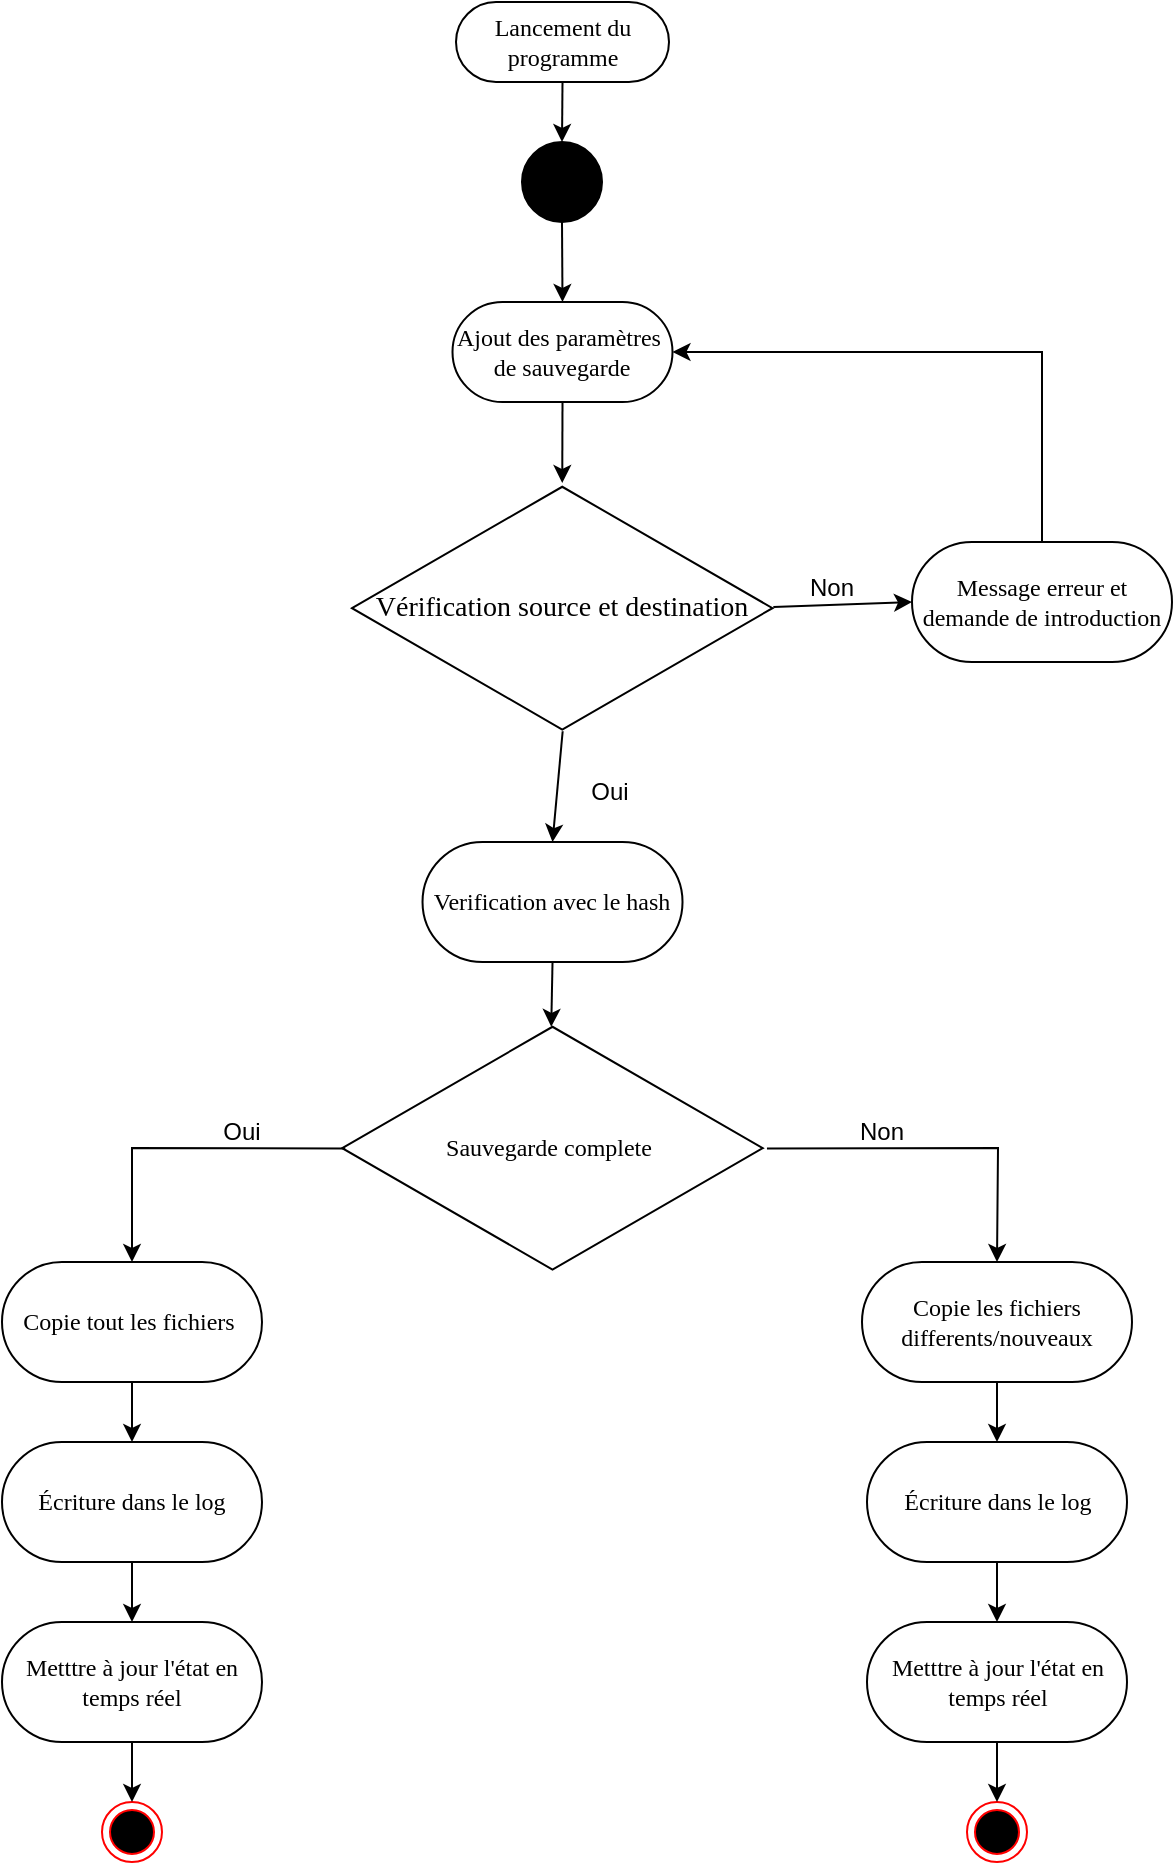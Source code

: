 <mxfile version="26.0.10">
  <diagram name="Page-1" id="0783ab3e-0a74-02c8-0abd-f7b4e66b4bec">
    <mxGraphModel dx="1235" dy="614" grid="1" gridSize="10" guides="1" tooltips="1" connect="1" arrows="1" fold="1" page="1" pageScale="1" pageWidth="850" pageHeight="1100" background="none" math="0" shadow="0">
      <root>
        <mxCell id="0" />
        <mxCell id="1" parent="0" />
        <mxCell id="XFO3UqyE0-xAka-Hm9kP-6" value="Lancement du programme" style="rounded=1;whiteSpace=wrap;html=1;shadow=0;comic=0;labelBackgroundColor=none;strokeWidth=1;fontFamily=Verdana;fontSize=12;align=center;arcSize=50;" vertex="1" parent="1">
          <mxGeometry x="372" y="100" width="106.5" height="40" as="geometry" />
        </mxCell>
        <mxCell id="XFO3UqyE0-xAka-Hm9kP-8" value="" style="ellipse;whiteSpace=wrap;html=1;rounded=0;shadow=0;comic=0;labelBackgroundColor=none;strokeWidth=1;fillColor=#000000;fontFamily=Verdana;fontSize=12;align=center;" vertex="1" parent="1">
          <mxGeometry x="405" y="170" width="40" height="40" as="geometry" />
        </mxCell>
        <mxCell id="XFO3UqyE0-xAka-Hm9kP-9" value="&lt;font face=&quot;Verdana&quot; style=&quot;font-size: 14px;&quot;&gt;&amp;nbsp;Vérification source et destination&amp;nbsp;&lt;/font&gt;" style="html=1;whiteSpace=wrap;aspect=fixed;shape=isoRectangle;" vertex="1" parent="1">
          <mxGeometry x="320" y="340" width="210.25" height="126.15" as="geometry" />
        </mxCell>
        <mxCell id="XFO3UqyE0-xAka-Hm9kP-11" value="" style="endArrow=classic;html=1;rounded=0;exitX=0.5;exitY=1;exitDx=0;exitDy=0;entryX=0.5;entryY=0;entryDx=0;entryDy=0;" edge="1" parent="1" source="XFO3UqyE0-xAka-Hm9kP-6" target="XFO3UqyE0-xAka-Hm9kP-8">
          <mxGeometry width="50" height="50" relative="1" as="geometry">
            <mxPoint x="400" y="310" as="sourcePoint" />
            <mxPoint x="450" y="260" as="targetPoint" />
          </mxGeometry>
        </mxCell>
        <mxCell id="XFO3UqyE0-xAka-Hm9kP-12" value="Ajout des&amp;nbsp;paramètres&amp;nbsp; de sauvegarde" style="rounded=1;whiteSpace=wrap;html=1;shadow=0;comic=0;labelBackgroundColor=none;strokeWidth=1;fontFamily=Verdana;fontSize=12;align=center;arcSize=50;" vertex="1" parent="1">
          <mxGeometry x="370.25" y="250" width="110" height="50" as="geometry" />
        </mxCell>
        <mxCell id="XFO3UqyE0-xAka-Hm9kP-13" value="" style="endArrow=classic;html=1;rounded=0;exitX=0.5;exitY=1;exitDx=0;exitDy=0;entryX=0.5;entryY=0;entryDx=0;entryDy=0;" edge="1" parent="1" source="XFO3UqyE0-xAka-Hm9kP-8" target="XFO3UqyE0-xAka-Hm9kP-12">
          <mxGeometry width="50" height="50" relative="1" as="geometry">
            <mxPoint x="400" y="310" as="sourcePoint" />
            <mxPoint x="450" y="260" as="targetPoint" />
          </mxGeometry>
        </mxCell>
        <mxCell id="XFO3UqyE0-xAka-Hm9kP-14" value="" style="endArrow=classic;html=1;rounded=0;exitX=0.5;exitY=1;exitDx=0;exitDy=0;entryX=0.5;entryY=0.004;entryDx=0;entryDy=0;entryPerimeter=0;" edge="1" parent="1" source="XFO3UqyE0-xAka-Hm9kP-12" target="XFO3UqyE0-xAka-Hm9kP-9">
          <mxGeometry width="50" height="50" relative="1" as="geometry">
            <mxPoint x="400" y="310" as="sourcePoint" />
            <mxPoint x="450" y="260" as="targetPoint" />
          </mxGeometry>
        </mxCell>
        <mxCell id="XFO3UqyE0-xAka-Hm9kP-15" value="Message erreur et demande de introduction" style="rounded=1;whiteSpace=wrap;html=1;shadow=0;comic=0;labelBackgroundColor=none;strokeWidth=1;fontFamily=Verdana;fontSize=12;align=center;arcSize=50;" vertex="1" parent="1">
          <mxGeometry x="600" y="370" width="130" height="60" as="geometry" />
        </mxCell>
        <mxCell id="XFO3UqyE0-xAka-Hm9kP-16" value="" style="endArrow=classic;html=1;rounded=0;entryX=0;entryY=0.5;entryDx=0;entryDy=0;exitX=1.002;exitY=0.495;exitDx=0;exitDy=0;exitPerimeter=0;" edge="1" parent="1" source="XFO3UqyE0-xAka-Hm9kP-9" target="XFO3UqyE0-xAka-Hm9kP-15">
          <mxGeometry width="50" height="50" relative="1" as="geometry">
            <mxPoint x="360" y="430" as="sourcePoint" />
            <mxPoint x="410" y="380" as="targetPoint" />
          </mxGeometry>
        </mxCell>
        <mxCell id="XFO3UqyE0-xAka-Hm9kP-17" value="Non" style="text;html=1;align=center;verticalAlign=middle;whiteSpace=wrap;rounded=0;" vertex="1" parent="1">
          <mxGeometry x="530.25" y="378.07" width="60" height="30" as="geometry" />
        </mxCell>
        <mxCell id="XFO3UqyE0-xAka-Hm9kP-18" value="" style="endArrow=classic;html=1;rounded=0;entryX=1;entryY=0.5;entryDx=0;entryDy=0;exitX=0.5;exitY=0;exitDx=0;exitDy=0;" edge="1" parent="1" source="XFO3UqyE0-xAka-Hm9kP-15" target="XFO3UqyE0-xAka-Hm9kP-12">
          <mxGeometry width="50" height="50" relative="1" as="geometry">
            <mxPoint x="360" y="430" as="sourcePoint" />
            <mxPoint x="410" y="380" as="targetPoint" />
            <Array as="points">
              <mxPoint x="665" y="275" />
            </Array>
          </mxGeometry>
        </mxCell>
        <mxCell id="XFO3UqyE0-xAka-Hm9kP-20" value="Oui" style="text;html=1;align=center;verticalAlign=middle;whiteSpace=wrap;rounded=0;" vertex="1" parent="1">
          <mxGeometry x="418.5" y="480" width="60" height="30" as="geometry" />
        </mxCell>
        <mxCell id="XFO3UqyE0-xAka-Hm9kP-21" value="&lt;font face=&quot;Verdana&quot;&gt;Sauvegarde complete&amp;nbsp;&lt;/font&gt;" style="html=1;whiteSpace=wrap;aspect=fixed;shape=isoRectangle;" vertex="1" parent="1">
          <mxGeometry x="315.13" y="610" width="210.25" height="126.15" as="geometry" />
        </mxCell>
        <mxCell id="XFO3UqyE0-xAka-Hm9kP-24" value="Copie tout les fichiers&amp;nbsp;" style="rounded=1;whiteSpace=wrap;html=1;shadow=0;comic=0;labelBackgroundColor=none;strokeWidth=1;fontFamily=Verdana;fontSize=12;align=center;arcSize=50;" vertex="1" parent="1">
          <mxGeometry x="145" y="730" width="130" height="60" as="geometry" />
        </mxCell>
        <mxCell id="XFO3UqyE0-xAka-Hm9kP-25" value="" style="endArrow=classic;html=1;rounded=0;exitX=0.007;exitY=0.501;exitDx=0;exitDy=0;exitPerimeter=0;entryX=0.5;entryY=0;entryDx=0;entryDy=0;" edge="1" parent="1" source="XFO3UqyE0-xAka-Hm9kP-21" target="XFO3UqyE0-xAka-Hm9kP-24">
          <mxGeometry width="50" height="50" relative="1" as="geometry">
            <mxPoint x="355" y="810" as="sourcePoint" />
            <mxPoint x="405" y="760" as="targetPoint" />
            <Array as="points">
              <mxPoint x="210" y="673" />
            </Array>
          </mxGeometry>
        </mxCell>
        <mxCell id="XFO3UqyE0-xAka-Hm9kP-26" value="Oui" style="text;html=1;align=center;verticalAlign=middle;whiteSpace=wrap;rounded=0;" vertex="1" parent="1">
          <mxGeometry x="235" y="650" width="60" height="30" as="geometry" />
        </mxCell>
        <mxCell id="XFO3UqyE0-xAka-Hm9kP-28" value="Copie les fichiers differents/nouveaux" style="rounded=1;whiteSpace=wrap;html=1;shadow=0;comic=0;labelBackgroundColor=none;strokeWidth=1;fontFamily=Verdana;fontSize=12;align=center;arcSize=50;" vertex="1" parent="1">
          <mxGeometry x="575" y="730" width="135" height="60" as="geometry" />
        </mxCell>
        <mxCell id="XFO3UqyE0-xAka-Hm9kP-30" value="" style="endArrow=classic;html=1;rounded=0;exitX=1.01;exitY=0.501;exitDx=0;exitDy=0;exitPerimeter=0;entryX=0.5;entryY=0;entryDx=0;entryDy=0;" edge="1" parent="1" source="XFO3UqyE0-xAka-Hm9kP-21" target="XFO3UqyE0-xAka-Hm9kP-28">
          <mxGeometry width="50" height="50" relative="1" as="geometry">
            <mxPoint x="355" y="750" as="sourcePoint" />
            <mxPoint x="405" y="700" as="targetPoint" />
            <Array as="points">
              <mxPoint x="643" y="673" />
            </Array>
          </mxGeometry>
        </mxCell>
        <mxCell id="XFO3UqyE0-xAka-Hm9kP-31" value="Non" style="text;html=1;align=center;verticalAlign=middle;whiteSpace=wrap;rounded=0;" vertex="1" parent="1">
          <mxGeometry x="555" y="650" width="60" height="30" as="geometry" />
        </mxCell>
        <mxCell id="XFO3UqyE0-xAka-Hm9kP-34" value="Verification avec le hash" style="rounded=1;whiteSpace=wrap;html=1;shadow=0;comic=0;labelBackgroundColor=none;strokeWidth=1;fontFamily=Verdana;fontSize=12;align=center;arcSize=50;" vertex="1" parent="1">
          <mxGeometry x="355.26" y="520" width="130" height="60" as="geometry" />
        </mxCell>
        <mxCell id="XFO3UqyE0-xAka-Hm9kP-37" value="" style="endArrow=classic;html=1;rounded=0;exitX=0.5;exitY=1;exitDx=0;exitDy=0;entryX=0.497;entryY=0.019;entryDx=0;entryDy=0;entryPerimeter=0;" edge="1" parent="1" source="XFO3UqyE0-xAka-Hm9kP-34" target="XFO3UqyE0-xAka-Hm9kP-21">
          <mxGeometry width="50" height="50" relative="1" as="geometry">
            <mxPoint x="360" y="660" as="sourcePoint" />
            <mxPoint x="420" y="610" as="targetPoint" />
          </mxGeometry>
        </mxCell>
        <mxCell id="XFO3UqyE0-xAka-Hm9kP-38" value="" style="endArrow=classic;html=1;rounded=0;exitX=0.501;exitY=0.988;exitDx=0;exitDy=0;exitPerimeter=0;entryX=0.5;entryY=0;entryDx=0;entryDy=0;" edge="1" parent="1" source="XFO3UqyE0-xAka-Hm9kP-9" target="XFO3UqyE0-xAka-Hm9kP-34">
          <mxGeometry width="50" height="50" relative="1" as="geometry">
            <mxPoint x="360" y="540" as="sourcePoint" />
            <mxPoint x="410" y="490" as="targetPoint" />
          </mxGeometry>
        </mxCell>
        <mxCell id="XFO3UqyE0-xAka-Hm9kP-41" value="Écriture dans le log" style="rounded=1;whiteSpace=wrap;html=1;shadow=0;comic=0;labelBackgroundColor=none;strokeWidth=1;fontFamily=Verdana;fontSize=12;align=center;arcSize=50;" vertex="1" parent="1">
          <mxGeometry x="145" y="820" width="130" height="60" as="geometry" />
        </mxCell>
        <mxCell id="XFO3UqyE0-xAka-Hm9kP-42" value="Écriture dans le log" style="rounded=1;whiteSpace=wrap;html=1;shadow=0;comic=0;labelBackgroundColor=none;strokeWidth=1;fontFamily=Verdana;fontSize=12;align=center;arcSize=50;" vertex="1" parent="1">
          <mxGeometry x="577.5" y="820" width="130" height="60" as="geometry" />
        </mxCell>
        <mxCell id="XFO3UqyE0-xAka-Hm9kP-44" value="" style="endArrow=classic;html=1;rounded=0;exitX=0.5;exitY=1;exitDx=0;exitDy=0;entryX=0.5;entryY=0;entryDx=0;entryDy=0;" edge="1" parent="1" source="XFO3UqyE0-xAka-Hm9kP-24" target="XFO3UqyE0-xAka-Hm9kP-41">
          <mxGeometry width="50" height="50" relative="1" as="geometry">
            <mxPoint x="360" y="930" as="sourcePoint" />
            <mxPoint x="410" y="880" as="targetPoint" />
          </mxGeometry>
        </mxCell>
        <mxCell id="XFO3UqyE0-xAka-Hm9kP-45" value="" style="endArrow=classic;html=1;rounded=0;exitX=0.5;exitY=1;exitDx=0;exitDy=0;entryX=0.5;entryY=0;entryDx=0;entryDy=0;" edge="1" parent="1" source="XFO3UqyE0-xAka-Hm9kP-28" target="XFO3UqyE0-xAka-Hm9kP-42">
          <mxGeometry width="50" height="50" relative="1" as="geometry">
            <mxPoint x="360" y="930" as="sourcePoint" />
            <mxPoint x="410" y="880" as="targetPoint" />
          </mxGeometry>
        </mxCell>
        <mxCell id="XFO3UqyE0-xAka-Hm9kP-46" value="" style="ellipse;html=1;shape=endState;fillColor=#000000;strokeColor=#ff0000;" vertex="1" parent="1">
          <mxGeometry x="195" y="1000" width="30" height="30" as="geometry" />
        </mxCell>
        <mxCell id="XFO3UqyE0-xAka-Hm9kP-47" value="Metttre à jour l&#39;état en temps réel" style="rounded=1;whiteSpace=wrap;html=1;shadow=0;comic=0;labelBackgroundColor=none;strokeWidth=1;fontFamily=Verdana;fontSize=12;align=center;arcSize=50;" vertex="1" parent="1">
          <mxGeometry x="145" y="910" width="130" height="60" as="geometry" />
        </mxCell>
        <mxCell id="XFO3UqyE0-xAka-Hm9kP-48" value="Metttre à jour l&#39;état en temps réel" style="rounded=1;whiteSpace=wrap;html=1;shadow=0;comic=0;labelBackgroundColor=none;strokeWidth=1;fontFamily=Verdana;fontSize=12;align=center;arcSize=50;" vertex="1" parent="1">
          <mxGeometry x="577.5" y="910" width="130" height="60" as="geometry" />
        </mxCell>
        <mxCell id="XFO3UqyE0-xAka-Hm9kP-49" value="" style="endArrow=classic;html=1;rounded=0;exitX=0.5;exitY=1;exitDx=0;exitDy=0;entryX=0.5;entryY=0;entryDx=0;entryDy=0;" edge="1" parent="1" source="XFO3UqyE0-xAka-Hm9kP-41" target="XFO3UqyE0-xAka-Hm9kP-47">
          <mxGeometry width="50" height="50" relative="1" as="geometry">
            <mxPoint x="360" y="930" as="sourcePoint" />
            <mxPoint x="410" y="880" as="targetPoint" />
          </mxGeometry>
        </mxCell>
        <mxCell id="XFO3UqyE0-xAka-Hm9kP-51" value="" style="endArrow=classic;html=1;rounded=0;exitX=0.5;exitY=1;exitDx=0;exitDy=0;entryX=0.5;entryY=0;entryDx=0;entryDy=0;" edge="1" parent="1" source="XFO3UqyE0-xAka-Hm9kP-42" target="XFO3UqyE0-xAka-Hm9kP-48">
          <mxGeometry width="50" height="50" relative="1" as="geometry">
            <mxPoint x="360" y="930" as="sourcePoint" />
            <mxPoint x="410" y="880" as="targetPoint" />
          </mxGeometry>
        </mxCell>
        <mxCell id="XFO3UqyE0-xAka-Hm9kP-52" value="" style="endArrow=classic;html=1;rounded=0;exitX=0.5;exitY=1;exitDx=0;exitDy=0;entryX=0.5;entryY=0;entryDx=0;entryDy=0;" edge="1" parent="1" source="XFO3UqyE0-xAka-Hm9kP-47" target="XFO3UqyE0-xAka-Hm9kP-46">
          <mxGeometry width="50" height="50" relative="1" as="geometry">
            <mxPoint x="360" y="930" as="sourcePoint" />
            <mxPoint x="410" y="880" as="targetPoint" />
          </mxGeometry>
        </mxCell>
        <mxCell id="XFO3UqyE0-xAka-Hm9kP-53" value="" style="ellipse;html=1;shape=endState;fillColor=#000000;strokeColor=#ff0000;" vertex="1" parent="1">
          <mxGeometry x="627.5" y="1000" width="30" height="30" as="geometry" />
        </mxCell>
        <mxCell id="XFO3UqyE0-xAka-Hm9kP-54" value="" style="endArrow=classic;html=1;rounded=0;exitX=0.5;exitY=1;exitDx=0;exitDy=0;entryX=0.5;entryY=0;entryDx=0;entryDy=0;" edge="1" parent="1" source="XFO3UqyE0-xAka-Hm9kP-48" target="XFO3UqyE0-xAka-Hm9kP-53">
          <mxGeometry width="50" height="50" relative="1" as="geometry">
            <mxPoint x="360" y="930" as="sourcePoint" />
            <mxPoint x="410" y="880" as="targetPoint" />
          </mxGeometry>
        </mxCell>
      </root>
    </mxGraphModel>
  </diagram>
</mxfile>
